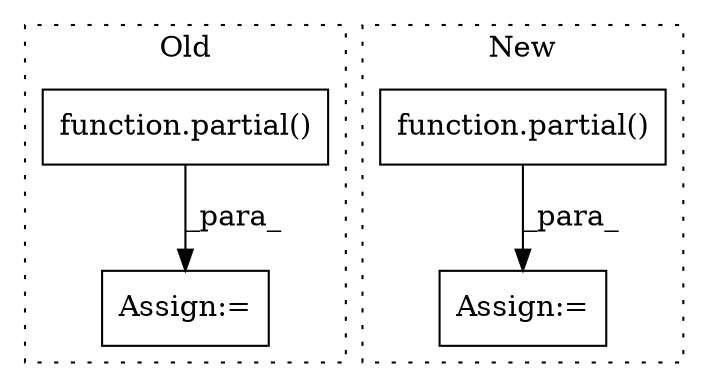 digraph G {
subgraph cluster0 {
1 [label="function.partial()" a="75" s="1869,1905" l="8,1" shape="box"];
3 [label="Assign:=" a="68" s="1866" l="3" shape="box"];
label = "Old";
style="dotted";
}
subgraph cluster1 {
2 [label="function.partial()" a="75" s="2692,2739" l="8,1" shape="box"];
4 [label="Assign:=" a="68" s="2689" l="3" shape="box"];
label = "New";
style="dotted";
}
1 -> 3 [label="_para_"];
2 -> 4 [label="_para_"];
}
